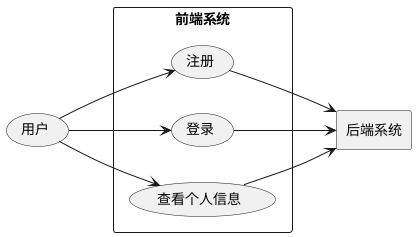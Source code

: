 @startuml

left to right direction

:用户: as (user)

rectangle 前端系统 as (frontend) {
    usecase "注册" as (register)
    usecase "登录" as (login)
    usecase "查看个人信息" as (personal)
}

rectangle 后端系统 as (backend) {
}

(user) --> (register)
(user) --> (login)
(user) --> (personal)

(register) --> (backend)
(login) --> (backend)
(personal) --> (backend)

@enduml
